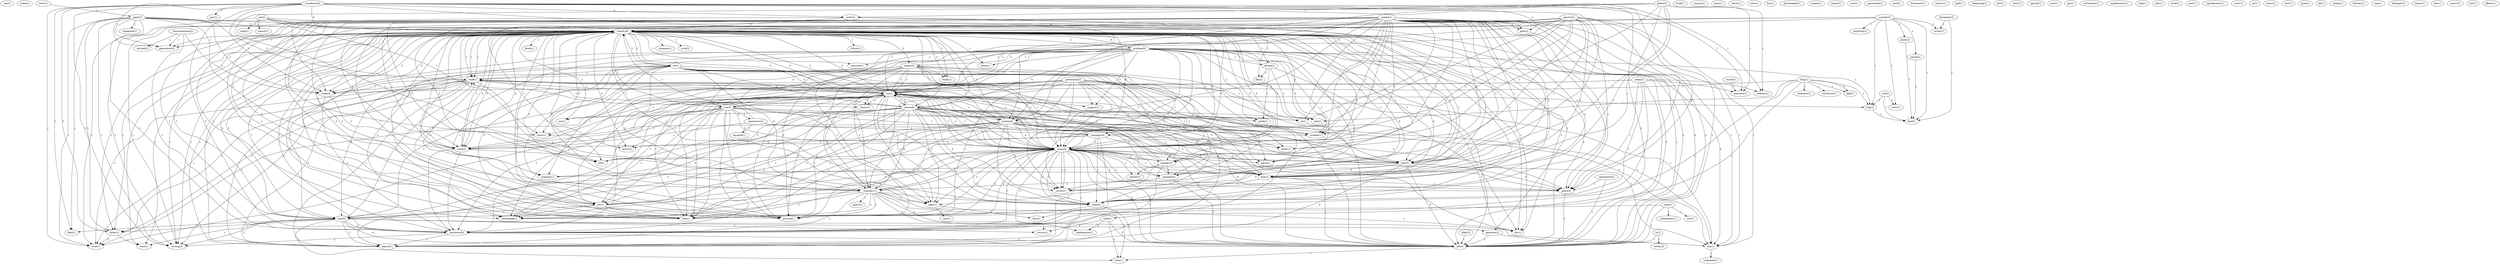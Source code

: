 digraph G {
  com [ label="com(1)" ];
  home [ label="home(1)" ];
  sound [ label="sound(1)" ];
  stuff [ label="stuff(1)" ];
  roomate [ label="roomate(1)" ];
  ucsd [ label="ucsd(2)" ];
  problem [ label="problem(9)" ];
  network [ label="network(1)" ];
  output [ label="output(3)" ];
  isn [ label="isn(3)" ];
  future [ label="future(1)" ];
  mono [ label="mono(2)" ];
  mixes [ label="mixes(1)" ];
  patch [ label="patch(1)" ];
  se [ label="se(5)" ];
  use [ label="use(3)" ];
  speaker [ label="speaker(3)" ];
  work [ label="work(2)" ];
  article [ label="article(2)" ];
  stereo [ label="stereo(8)" ];
  machine [ label="machine(3)" ];
  mix [ label="mix(1)" ];
  channel [ label="channel(11)" ];
  qsfak [ label="qsfak(1)" ];
  etc [ label="etc(1)" ];
  knowledge [ label="knowledge(1)" ];
  class [ label="class(1)" ];
  right [ label="right(1)" ];
  block [ label="block(1)" ];
  works [ label="works(1)" ];
  isn [ label="isn(1)" ];
  edu [ label="edu(2)" ];
  play [ label="play(5)" ];
  instance [ label="instance(1)" ];
  manager [ label="manager(4)" ];
  mono [ label="mono(5)" ];
  provide [ label="provide(1)" ];
  mac [ label="mac(9)" ];
  stuff [ label="stuff(1)" ];
  skc [ label="skc(1)" ];
  make [ label="make(4)" ];
  fine [ label="fine(2)" ];
  work [ label="work(2)" ];
  hardware [ label="hardware(9)" ];
  come [ label="come(2)" ];
  help [ label="help(1)" ];
  played [ label="played(1)" ];
  bytes [ label="bytes(1)" ];
  driver [ label="driver(2)" ];
  went [ label="went(1)" ];
  left [ label="left(4)" ];
  writing [ label="writing(2)" ];
  generation [ label="generation(2)" ];
  want [ label="want(1)" ];
  end [ label="end(2)" ];
  news [ label="news(1)" ];
  bug [ label="bug(2)" ];
  feed [ label="feed(1)" ];
  hook [ label="hook(1)" ];
  support [ label="support(1)" ];
  system [ label="system(6)" ];
  wonder [ label="wonder(1)" ];
  sound [ label="sound(26)" ];
  one [ label="one(1)" ];
  anyone [ label="anyone(1)" ];
  buzz [ label="buzz(1)" ];
  send [ label="send(1)" ];
  choice [ label="choice(1)" ];
  powerbook [ label="powerbook(3)" ];
  re [ label="re(1)" ];
  think [ label="think(1)" ];
  tetris [ label="tetris(1)" ];
  wtte [ label="wtte(1)" ];
  number [ label="number(3)" ];
  grace [ label="grace(2)" ];
  anything [ label="anything(2)" ];
  period [ label="period(2)" ];
  wrote [ label="wrote(1)" ];
  steve [ label="steve(1)" ];
  apple [ label="apple(7)" ];
  documentation [ label="documentation(2)" ];
  decided [ label="decided(1)" ];
  fun [ label="fun(1)" ];
  doug [ label="doug(1)" ];
  sdchemw [ label="sdchemw(1)" ];
  conclusion [ label="conclusion(1)" ];
  dpb [ label="dpb(1)" ];
  downloaded [ label="downloaded(1)" ];
  matter [ label="matter(1)" ];
  tell [ label="tell(1)" ];
  record [ label="record(1)" ];
  game [ label="game(4)" ];
  sumex [ label="sumex(1)" ];
  experience [ label="experience(2)" ];
  meant [ label="meant(1)" ];
  rom [ label="rom(1)" ];
  generated [ label="generated(1)" ];
  oxyd [ label="oxyd(1)" ];
  document [ label="document(1)" ];
  centris [ label="centris(1)" ];
  kth [ label="kth(2)" ];
  glider [ label="glider(2)" ];
  write [ label="write(2)" ];
  address [ label="address(1)" ];
  question [ label="question(1)" ];
  explained [ label="explained(1)" ];
  generate [ label="generate(2)" ];
  kind [ label="kind(1)" ];
  golf [ label="golf(1)" ];
  beginning [ label="beginning(1)" ];
  site [ label="site(1)" ];
  guess [ label="guess(1)" ];
  explanation [ label="explanation(1)" ];
  course [ label="course(1)" ];
  time [ label="time(1)" ];
  color [ label="color(1)" ];
  quadra [ label="quadra(4)" ];
  gets [ label="gets(2)" ];
  specify [ label="specify(1)" ];
  port [ label="port(1)" ];
  care [ label="care(1)" ];
  way [ label="way(2)" ];
  anyopne [ label="anyopne(1)" ];
  apr [ label="apr(1)" ];
  civilization [ label="civilization(1)" ];
  jon [ label="jon(2)" ];
  nada [ label="nada(1)" ];
  hemul [ label="hemul(1)" ];
  used [ label="used(1)" ];
  rememeber [ label="rememeber(1)" ];
  sort [ label="sort(1)" ];
  amplification [ label="amplification(1)" ];
  spectre [ label="spectre(3)" ];
  soundbase [ label="soundbase(5)" ];
  jam [ label="jam(1)" ];
  chip [ label="chip(1)" ];
  quadra [ label="quadra(1)" ];
  info [ label="info(1)" ];
  book [ label="book(1)" ];
  post [ label="post(1)" ];
  doug [ label="doug(1)" ];
  specification [ label="specification(1)" ];
  story [ label="story(1)" ];
  cheat [ label="cheat(2)" ];
  im [ label="im(1)" ];
  learn [ label="learn(1)" ];
  spaceward [ label="spaceward(2)" ];
  tour [ label="tour(1)" ];
  quad [ label="quad(1)" ];
  pb [ label="pb(1)" ];
  disclaimer [ label="disclaimer(3)" ];
  indigo [ label="indigo(1)" ];
  hellcats [ label="hellcats(1)" ];
  roommate [ label="roommate(1)" ];
  world [ label="world(2)" ];
  stop [ label="stop(1)" ];
  bollinger [ label="bollinger(2)" ];
  lc [ label="lc(2)" ];
  writes [ label="writes(2)" ];
  alley [ label="alley(2)" ];
  doesn [ label="doesn(1)" ];
  ibm [ label="ibm(1)" ];
  armor [ label="armor(2)" ];
  iicx [ label="iicx(1)" ];
  affects [ label="affects(1)" ];
  soundbase [ label="soundbase(4)" ];
  sound -> stuff [ label="1" ];
  sound -> roomate [ label="1" ];
  sound -> ucsd [ label="1" ];
  sound -> problem [ label="1" ];
  sound -> network [ label="1" ];
  sound -> output [ label="3" ];
  sound -> isn [ label="2" ];
  sound -> future [ label="1" ];
  sound -> mono [ label="3" ];
  sound -> mixes [ label="1" ];
  sound -> patch [ label="1" ];
  sound -> se [ label="1" ];
  sound -> use [ label="1" ];
  sound -> speaker [ label="2" ];
  sound -> work [ label="2" ];
  sound -> article [ label="1" ];
  sound -> stereo [ label="2" ];
  sound -> machine [ label="1" ];
  sound -> mix [ label="1" ];
  sound -> channel [ label="2" ];
  sound -> qsfak [ label="1" ];
  sound -> etc [ label="2" ];
  sound -> knowledge [ label="1" ];
  sound -> class [ label="1" ];
  sound -> right [ label="1" ];
  sound -> block [ label="1" ];
  sound -> works [ label="2" ];
  sound -> isn [ label="2" ];
  sound -> edu [ label="1" ];
  sound -> play [ label="1" ];
  sound -> instance [ label="1" ];
  sound -> manager [ label="3" ];
  sound -> mono [ label="3" ];
  sound -> provide [ label="1" ];
  sound -> mac [ label="3" ];
  sound -> stuff [ label="1" ];
  sound -> skc [ label="1" ];
  sound -> make [ label="2" ];
  sound -> fine [ label="1" ];
  sound -> work [ label="2" ];
  sound -> hardware [ label="7" ];
  sound -> come [ label="4" ];
  sound -> help [ label="1" ];
  sound -> played [ label="1" ];
  sound -> bytes [ label="1" ];
  sound -> driver [ label="4" ];
  sound -> went [ label="1" ];
  sound -> left [ label="3" ];
  sound -> writing [ label="1" ];
  sound -> generation [ label="1" ];
  stuff -> isn [ label="1" ];
  stuff -> right [ label="1" ];
  stuff -> isn [ label="1" ];
  stuff -> make [ label="1" ];
  stuff -> played [ label="1" ];
  stuff -> bytes [ label="1" ];
  stuff -> want [ label="1" ];
  end -> news [ label="1" ];
  end -> bug [ label="1" ];
  end -> feed [ label="1" ];
  problem -> network [ label="1" ];
  problem -> output [ label="2" ];
  problem -> isn [ label="1" ];
  problem -> mono [ label="3" ];
  problem -> mixes [ label="1" ];
  problem -> patch [ label="3" ];
  problem -> use [ label="3" ];
  problem -> speaker [ label="1" ];
  problem -> support [ label="3" ];
  problem -> article [ label="1" ];
  problem -> stereo [ label="6" ];
  problem -> channel [ label="4" ];
  problem -> qsfak [ label="1" ];
  problem -> system [ label="1" ];
  problem -> etc [ label="3" ];
  problem -> knowledge [ label="3" ];
  problem -> bug [ label="1" ];
  problem -> isn [ label="1" ];
  problem -> edu [ label="1" ];
  problem -> play [ label="1" ];
  problem -> wonder [ label="3" ];
  problem -> sound [ label="6" ];
  problem -> mono [ label="3" ];
  problem -> provide [ label="3" ];
  problem -> mac [ label="1" ];
  problem -> skc [ label="1" ];
  problem -> come [ label="3" ];
  problem -> help [ label="3" ];
  problem -> one [ label="3" ];
  problem -> left [ label="1" ];
  output -> isn [ label="1" ];
  output -> mono [ label="1" ];
  output -> speaker [ label="1" ];
  output -> channel [ label="1" ];
  output -> right [ label="1" ];
  output -> works [ label="1" ];
  output -> isn [ label="1" ];
  output -> instance [ label="1" ];
  output -> mono [ label="1" ];
  output -> stuff [ label="1" ];
  output -> hardware [ label="1" ];
  output -> played [ label="1" ];
  output -> left [ label="1" ];
  output -> writing [ label="1" ];
  isn -> mono [ label="1" ];
  isn -> patch [ label="1" ];
  isn -> use [ label="1" ];
  isn -> support [ label="1" ];
  isn -> stereo [ label="1" ];
  isn -> channel [ label="1" ];
  isn -> etc [ label="1" ];
  isn -> knowledge [ label="1" ];
  isn -> bug [ label="1" ];
  isn -> send [ label="1" ];
  isn -> wonder [ label="1" ];
  isn -> sound [ label="2" ];
  isn -> mono [ label="1" ];
  isn -> provide [ label="1" ];
  isn -> hardware [ label="1" ];
  isn -> come [ label="1" ];
  isn -> help [ label="1" ];
  isn -> choice [ label="1" ];
  isn -> one [ label="1" ];
  isn -> want [ label="1" ];
  powerbook -> mono [ label="1" ];
  powerbook -> patch [ label="1" ];
  powerbook -> use [ label="1" ];
  powerbook -> support [ label="1" ];
  powerbook -> machine [ label="1" ];
  powerbook -> channel [ label="1" ];
  powerbook -> system [ label="1" ];
  powerbook -> etc [ label="2" ];
  powerbook -> knowledge [ label="1" ];
  powerbook -> class [ label="1" ];
  powerbook -> isn [ label="1" ];
  powerbook -> wonder [ label="1" ];
  powerbook -> mono [ label="1" ];
  powerbook -> provide [ label="1" ];
  powerbook -> mac [ label="1" ];
  powerbook -> re [ label="1" ];
  powerbook -> come [ label="1" ];
  powerbook -> help [ label="1" ];
  powerbook -> one [ label="1" ];
  powerbook -> think [ label="1" ];
  number -> work [ label="1" ];
  number -> news [ label="1" ];
  number -> bug [ label="1" ];
  number -> grace [ label="1" ];
  number -> anything [ label="1" ];
  number -> sound [ label="1" ];
  number -> period [ label="1" ];
  number -> work [ label="1" ];
  number -> wrote [ label="1" ];
  number -> feed [ label="1" ];
  steve -> apple [ label="1" ];
  documentation -> decided [ label="1" ];
  documentation -> make [ label="1" ];
  documentation -> hardware [ label="1" ];
  documentation -> generation [ label="1" ];
  doug -> bug [ label="1" ];
  doug -> sdchemw [ label="1" ];
  doug -> isn [ label="1" ];
  doug -> conclusion [ label="1" ];
  doug -> edu [ label="1" ];
  doug -> hardware [ label="1" ];
  doug -> dpb [ label="1" ];
  mono -> patch [ label="2" ];
  mono -> speaker [ label="1" ];
  mono -> matter [ label="1" ];
  mono -> machine [ label="1" ];
  mono -> channel [ label="2" ];
  mono -> etc [ label="2" ];
  mono -> knowledge [ label="2" ];
  mono -> right [ label="1" ];
  mono -> isn [ label="1" ];
  mono -> play [ label="2" ];
  mono -> tell [ label="1" ];
  mono -> sound [ label="5" ];
  mono -> provide [ label="2" ];
  mono -> stuff [ label="1" ];
  mono -> fine [ label="1" ];
  mono -> record [ label="1" ];
  mono -> hardware [ label="1" ];
  mono -> come [ label="3" ];
  mono -> help [ label="2" ];
  mono -> game [ label="1" ];
  mono -> played [ label="1" ];
  mono -> left [ label="2" ];
  se -> speaker [ label="2" ];
  se -> stereo [ label="2" ];
  se -> machine [ label="1" ];
  se -> mix [ label="1" ];
  se -> channel [ label="2" ];
  se -> system [ label="1" ];
  se -> etc [ label="1" ];
  se -> class [ label="1" ];
  se -> right [ label="1" ];
  se -> isn [ label="2" ];
  se -> play [ label="1" ];
  se -> instance [ label="1" ];
  se -> sound [ label="2" ];
  se -> mono [ label="1" ];
  se -> mac [ label="2" ];
  se -> re [ label="1" ];
  se -> stuff [ label="1" ];
  se -> played [ label="1" ];
  se -> left [ label="2" ];
  use -> work [ label="1" ];
  use -> etc [ label="1" ];
  use -> knowledge [ label="1" ];
  use -> experience [ label="1" ];
  use -> manager [ label="1" ];
  use -> mono [ label="2" ];
  use -> provide [ label="1" ];
  use -> fine [ label="1" ];
  use -> work [ label="1" ];
  use -> hardware [ label="1" ];
  use -> come [ label="2" ];
  use -> help [ label="1" ];
  use -> driver [ label="1" ];
  use -> think [ label="1" ];
  speaker -> matter [ label="1" ];
  speaker -> machine [ label="1" ];
  speaker -> right [ label="1" ];
  speaker -> isn [ label="2" ];
  speaker -> mono [ label="1" ];
  speaker -> stuff [ label="1" ];
  speaker -> played [ label="1" ];
  work -> sound [ label="1" ];
  work -> fine [ label="1" ];
  work -> hardware [ label="1" ];
  article -> qsfak [ label="1" ];
  article -> kth [ label="1" ];
  article -> edu [ label="1" ];
  article -> skc [ label="1" ];
  stereo -> machine [ label="2" ];
  stereo -> mix [ label="2" ];
  stereo -> channel [ label="6" ];
  stereo -> qsfak [ label="1" ];
  stereo -> system [ label="3" ];
  stereo -> etc [ label="1" ];
  stereo -> knowledge [ label="1" ];
  stereo -> right [ label="2" ];
  stereo -> isn [ label="2" ];
  stereo -> edu [ label="1" ];
  stereo -> play [ label="3" ];
  stereo -> instance [ label="2" ];
  stereo -> tell [ label="3" ];
  stereo -> sound [ label="5" ];
  stereo -> mono [ label="6" ];
  stereo -> provide [ label="1" ];
  stereo -> mac [ label="3" ];
  stereo -> re [ label="1" ];
  stereo -> stuff [ label="2" ];
  stereo -> skc [ label="1" ];
  stereo -> fine [ label="3" ];
  stereo -> record [ label="3" ];
  stereo -> come [ label="1" ];
  stereo -> help [ label="1" ];
  stereo -> game [ label="3" ];
  stereo -> played [ label="2" ];
  stereo -> left [ label="6" ];
  machine -> channel [ label="1" ];
  machine -> left [ label="1" ];
  glider -> system [ label="1" ];
  glider -> write [ label="1" ];
  glider -> play [ label="1" ];
  glider -> tell [ label="1" ];
  glider -> mono [ label="1" ];
  glider -> address [ label="1" ];
  glider -> fine [ label="1" ];
  glider -> record [ label="1" ];
  glider -> question [ label="1" ];
  apple -> works [ label="1" ];
  apple -> explained [ label="1" ];
  apple -> sound [ label="5" ];
  apple -> stuff [ label="1" ];
  apple -> make [ label="1" ];
  apple -> work [ label="1" ];
  apple -> hardware [ label="1" ];
  apple -> generate [ label="1" ];
  apple -> bytes [ label="1" ];
  apple -> writing [ label="1" ];
  apple -> generation [ label="1" ];
  apple -> kind [ label="1" ];
  apple -> want [ label="1" ];
  channel -> guess [ label="1" ];
  channel -> etc [ label="1" ];
  channel -> knowledge [ label="1" ];
  channel -> right [ label="3" ];
  channel -> explanation [ label="1" ];
  channel -> isn [ label="4" ];
  channel -> sound [ label="3" ];
  channel -> mono [ label="4" ];
  channel -> provide [ label="1" ];
  channel -> stuff [ label="3" ];
  channel -> course [ label="1" ];
  channel -> come [ label="1" ];
  channel -> help [ label="1" ];
  channel -> played [ label="3" ];
  channel -> one [ label="1" ];
  channel -> time [ label="1" ];
  quadra -> system [ label="2" ];
  quadra -> etc [ label="2" ];
  quadra -> knowledge [ label="1" ];
  quadra -> class [ label="1" ];
  quadra -> isn [ label="1" ];
  quadra -> play [ label="1" ];
  quadra -> wonder [ label="1" ];
  quadra -> tell [ label="1" ];
  quadra -> gets [ label="1" ];
  quadra -> sound [ label="4" ];
  quadra -> mono [ label="3" ];
  quadra -> provide [ label="1" ];
  quadra -> mac [ label="1" ];
  quadra -> re [ label="1" ];
  quadra -> fine [ label="1" ];
  quadra -> record [ label="1" ];
  quadra -> come [ label="1" ];
  quadra -> help [ label="1" ];
  quadra -> game [ label="1" ];
  quadra -> one [ label="1" ];
  quadra -> left [ label="2" ];
  quadra -> writing [ label="1" ];
  quadra -> think [ label="1" ];
  system -> etc [ label="2" ];
  system -> knowledge [ label="1" ];
  system -> class [ label="1" ];
  system -> isn [ label="1" ];
  system -> play [ label="4" ];
  system -> wonder [ label="1" ];
  system -> tell [ label="3" ];
  system -> sound [ label="2" ];
  system -> mono [ label="4" ];
  system -> provide [ label="1" ];
  system -> mac [ label="1" ];
  system -> fine [ label="3" ];
  system -> record [ label="3" ];
  system -> come [ label="1" ];
  system -> help [ label="1" ];
  system -> game [ label="3" ];
  system -> one [ label="1" ];
  system -> left [ label="3" ];
  etc -> knowledge [ label="1" ];
  etc -> provide [ label="1" ];
  etc -> mac [ label="1" ];
  etc -> help [ label="1" ];
  right -> care [ label="1" ];
  right -> isn [ label="1" ];
  right -> way [ label="1" ];
  bug -> feed [ label="1" ];
  experience -> manager [ label="1" ];
  experience -> sound [ label="1" ];
  experience -> fine [ label="1" ];
  experience -> anyopne [ label="1" ];
  experience -> work [ label="1" ];
  send -> explanation [ label="2" ];
  send -> course [ label="2" ];
  send -> left [ label="2" ];
  send -> time [ label="2" ];
  jon -> kth [ label="1" ];
  jon -> nada [ label="1" ];
  jon -> isn [ label="1" ];
  jon -> sound [ label="1" ];
  jon -> choice [ label="1" ];
  jon -> hemul [ label="1" ];
  jon -> want [ label="1" ];
  used -> mac [ label="1" ];
  used -> rememeber [ label="1" ];
  used -> sort [ label="1" ];
  used -> left [ label="1" ];
  grace -> feed [ label="1" ];
  spectre -> isn [ label="1" ];
  spectre -> play [ label="1" ];
  spectre -> wonder [ label="1" ];
  spectre -> tell [ label="1" ];
  spectre -> manager [ label="1" ];
  spectre -> sound [ label="2" ];
  spectre -> mono [ label="2" ];
  spectre -> provide [ label="1" ];
  spectre -> fine [ label="2" ];
  spectre -> work [ label="1" ];
  spectre -> record [ label="1" ];
  spectre -> come [ label="1" ];
  spectre -> help [ label="1" ];
  spectre -> game [ label="1" ];
  spectre -> one [ label="1" ];
  spectre -> left [ label="1" ];
  soundbase -> write [ label="2" ];
  soundbase -> play [ label="1" ];
  soundbase -> jam [ label="2" ];
  soundbase -> gets [ label="2" ];
  soundbase -> sound [ label="6" ];
  soundbase -> mono [ label="3" ];
  soundbase -> address [ label="1" ];
  soundbase -> make [ label="1" ];
  soundbase -> hardware [ label="2" ];
  soundbase -> game [ label="2" ];
  soundbase -> bytes [ label="3" ];
  soundbase -> left [ label="2" ];
  soundbase -> writing [ label="3" ];
  soundbase -> question [ label="1" ];
  soundbase -> generation [ label="1" ];
  soundbase -> kind [ label="1" ];
  soundbase -> want [ label="1" ];
  isn -> wonder [ label="1" ];
  isn -> sound [ label="2" ];
  isn -> mono [ label="1" ];
  isn -> provide [ label="1" ];
  isn -> hardware [ label="1" ];
  isn -> come [ label="1" ];
  isn -> help [ label="1" ];
  isn -> choice [ label="1" ];
  isn -> one [ label="1" ];
  isn -> want [ label="1" ];
  quadra -> play [ label="1" ];
  quadra -> wonder [ label="1" ];
  quadra -> tell [ label="1" ];
  quadra -> gets [ label="1" ];
  quadra -> sound [ label="4" ];
  quadra -> mono [ label="3" ];
  quadra -> provide [ label="1" ];
  quadra -> mac [ label="1" ];
  quadra -> re [ label="1" ];
  quadra -> fine [ label="1" ];
  quadra -> record [ label="1" ];
  quadra -> come [ label="1" ];
  quadra -> help [ label="1" ];
  quadra -> game [ label="1" ];
  quadra -> one [ label="1" ];
  quadra -> left [ label="2" ];
  quadra -> writing [ label="1" ];
  quadra -> think [ label="1" ];
  write -> sound [ label="3" ];
  write -> make [ label="1" ];
  write -> come [ label="1" ];
  write -> left [ label="2" ];
  play -> instance [ label="2" ];
  play -> sound [ label="1" ];
  play -> mono [ label="3" ];
  play -> stuff [ label="2" ];
  play -> fine [ label="3" ];
  play -> record [ label="3" ];
  play -> game [ label="3" ];
  play -> played [ label="2" ];
  play -> left [ label="5" ];
  doug -> hardware [ label="1" ];
  doug -> dpb [ label="1" ];
  manager -> mono [ label="1" ];
  manager -> fine [ label="1" ];
  manager -> work [ label="2" ];
  manager -> hardware [ label="1" ];
  manager -> come [ label="1" ];
  manager -> driver [ label="1" ];
  manager -> think [ label="1" ];
  gets -> left [ label="1" ];
  sound -> mono [ label="3" ];
  sound -> provide [ label="1" ];
  sound -> mac [ label="3" ];
  sound -> stuff [ label="1" ];
  sound -> skc [ label="1" ];
  sound -> make [ label="2" ];
  sound -> fine [ label="1" ];
  sound -> work [ label="2" ];
  sound -> hardware [ label="7" ];
  sound -> come [ label="4" ];
  sound -> help [ label="1" ];
  sound -> played [ label="1" ];
  sound -> bytes [ label="1" ];
  sound -> driver [ label="4" ];
  sound -> went [ label="1" ];
  sound -> left [ label="3" ];
  sound -> writing [ label="1" ];
  sound -> generation [ label="1" ];
  cheat -> address [ label="1" ];
  cheat -> make [ label="1" ];
  cheat -> work [ label="1" ];
  cheat -> hardware [ label="1" ];
  cheat -> game [ label="1" ];
  cheat -> way [ label="1" ];
  cheat -> left [ label="1" ];
  cheat -> question [ label="1" ];
  mono -> provide [ label="2" ];
  mono -> stuff [ label="1" ];
  mono -> fine [ label="1" ];
  mono -> record [ label="1" ];
  mono -> hardware [ label="1" ];
  mono -> come [ label="3" ];
  mono -> help [ label="2" ];
  mono -> game [ label="1" ];
  mono -> played [ label="1" ];
  mono -> left [ label="2" ];
  mac -> stuff [ label="1" ];
  mac -> course [ label="1" ];
  mac -> skc [ label="1" ];
  mac -> hardware [ label="2" ];
  mac -> generate [ label="1" ];
  mac -> played [ label="1" ];
  mac -> bytes [ label="1" ];
  mac -> went [ label="1" ];
  mac -> left [ label="4" ];
  mac -> writing [ label="2" ];
  mac -> time [ label="1" ];
  mac -> kind [ label="1" ];
  re -> skc [ label="1" ];
  stuff -> make [ label="1" ];
  stuff -> played [ label="1" ];
  stuff -> bytes [ label="1" ];
  stuff -> want [ label="1" ];
  period -> feed [ label="1" ];
  make -> work [ label="1" ];
  make -> hardware [ label="1" ];
  fine -> record [ label="1" ];
  fine -> game [ label="1" ];
  fine -> left [ label="1" ];
  work -> hardware [ label="1" ];
  hardware -> played [ label="1" ];
  hardware -> left [ label="1" ];
  hardware -> writing [ label="2" ];
  spaceward -> game [ label="1" ];
  spaceward -> left [ label="1" ];
  come -> help [ label="1" ];
  come -> left [ label="1" ];
  generate -> one [ label="1" ];
  generate -> left [ label="1" ];
  disclaimer -> wrote [ label="1" ];
  disclaimer -> feed [ label="1" ];
  game -> left [ label="2" ];
  bytes -> went [ label="1" ];
  bytes -> want [ label="2" ];
  one -> roommate [ label="1" ];
  world -> question [ label="1" ];
  lc -> left [ label="1" ];
  lc -> writes [ label="1" ];
  alley -> left [ label="1" ];
  left -> time [ label="1" ];
}
